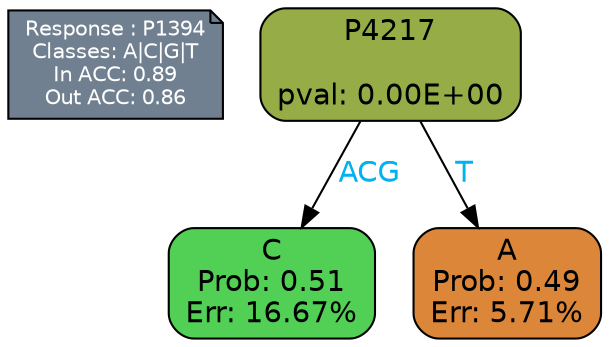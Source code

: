 digraph Tree {
node [shape=box, style="filled, rounded", color="black", fontname=helvetica] ;
graph [ranksep=equally, splines=polylines, bgcolor=transparent, dpi=600] ;
edge [fontname=helvetica] ;
LEGEND [label="Response : P1394
Classes: A|C|G|T
In ACC: 0.89
Out ACC: 0.86
",shape=note,align=left,style=filled,fillcolor="slategray",fontcolor="white",fontsize=10];1 [label="P4217

pval: 0.00E+00", fillcolor="#95ac47"] ;
2 [label="C
Prob: 0.51
Err: 16.67%", fillcolor="#51d055"] ;
3 [label="A
Prob: 0.49
Err: 5.71%", fillcolor="#db8639"] ;
1 -> 2 [label="ACG",fontcolor=deepskyblue2] ;
1 -> 3 [label="T",fontcolor=deepskyblue2] ;
{rank = same; 2;3;}{rank = same; LEGEND;1;}}